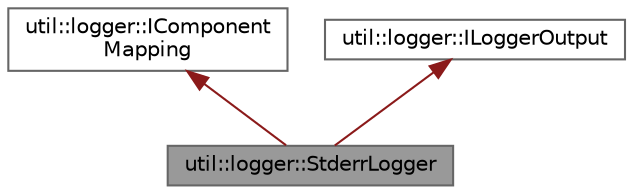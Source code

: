 digraph "util::logger::StderrLogger"
{
 // LATEX_PDF_SIZE
  bgcolor="transparent";
  edge [fontname=Helvetica,fontsize=10,labelfontname=Helvetica,labelfontsize=10];
  node [fontname=Helvetica,fontsize=10,shape=box,height=0.2,width=0.4];
  Node1 [id="Node000001",label="util::logger::StderrLogger",height=0.2,width=0.4,color="gray40", fillcolor="grey60", style="filled", fontcolor="black",tooltip=" "];
  Node2 -> Node1 [id="edge1_Node000001_Node000002",dir="back",color="firebrick4",style="solid",tooltip=" "];
  Node2 [id="Node000002",label="util::logger::IComponent\lMapping",height=0.2,width=0.4,color="gray40", fillcolor="white", style="filled",URL="$d0/dd6/classutil_1_1logger_1_1IComponentMapping.html",tooltip=" "];
  Node3 -> Node1 [id="edge2_Node000001_Node000003",dir="back",color="firebrick4",style="solid",tooltip=" "];
  Node3 [id="Node000003",label="util::logger::ILoggerOutput",height=0.2,width=0.4,color="gray40", fillcolor="white", style="filled",URL="$da/d23/classutil_1_1logger_1_1ILoggerOutput.html",tooltip=" "];
}
